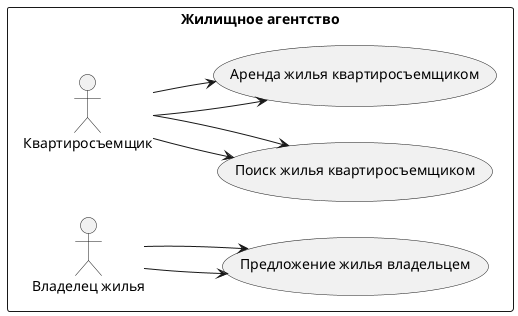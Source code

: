 @startuml Agency

left to right direction
skinparam packageStyle rectangle

rectangle "Жилищное агентство" {
    usecase (Поиск жилья квартиросъемщиком) as search
    usecase (Аренда жилья квартиросъемщиком) as rent
    usecase (Предложение жилья владельцем) as offer

    actor Квартиросъемщик as tenant
    actor :Владелец жилья: as owner

    tenant --> search
    tenant --> rent
    owner --> offer
}

rectangle "Жилищное агентство" {
    usecase (Поиск жилья квартиросъемщиком) as search
    usecase (Аренда жилья квартиросъемщиком) as rent
    usecase (Предложение жилья владельцем) as offer

    actor Квартиросъемщик as tenant
    actor :Владелец жилья: as owner

    tenant --> search
    tenant --> rent
    owner --> offer
}

@enduml
